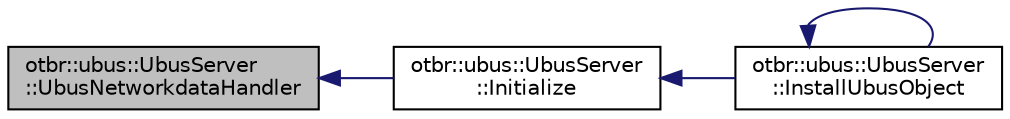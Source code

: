 digraph "otbr::ubus::UbusServer::UbusNetworkdataHandler"
{
  edge [fontname="Helvetica",fontsize="10",labelfontname="Helvetica",labelfontsize="10"];
  node [fontname="Helvetica",fontsize="10",shape=record];
  rankdir="LR";
  Node184 [label="otbr::ubus::UbusServer\l::UbusNetworkdataHandler",height=0.2,width=0.4,color="black", fillcolor="grey75", style="filled", fontcolor="black"];
  Node184 -> Node185 [dir="back",color="midnightblue",fontsize="10",style="solid",fontname="Helvetica"];
  Node185 [label="otbr::ubus::UbusServer\l::Initialize",height=0.2,width=0.4,color="black", fillcolor="white", style="filled",URL="$d9/dea/classotbr_1_1ubus_1_1UbusServer.html#aa3c91802e4dbe2451f35c3e7d40518b3",tooltip="Constructor. "];
  Node185 -> Node186 [dir="back",color="midnightblue",fontsize="10",style="solid",fontname="Helvetica"];
  Node186 [label="otbr::ubus::UbusServer\l::InstallUbusObject",height=0.2,width=0.4,color="black", fillcolor="white", style="filled",URL="$d9/dea/classotbr_1_1ubus_1_1UbusServer.html#abb193c3f5a1f79f28cfc3c979b2f7f2e",tooltip="This method install ubus object onto OpenWRT. "];
  Node186 -> Node186 [dir="back",color="midnightblue",fontsize="10",style="solid",fontname="Helvetica"];
}
